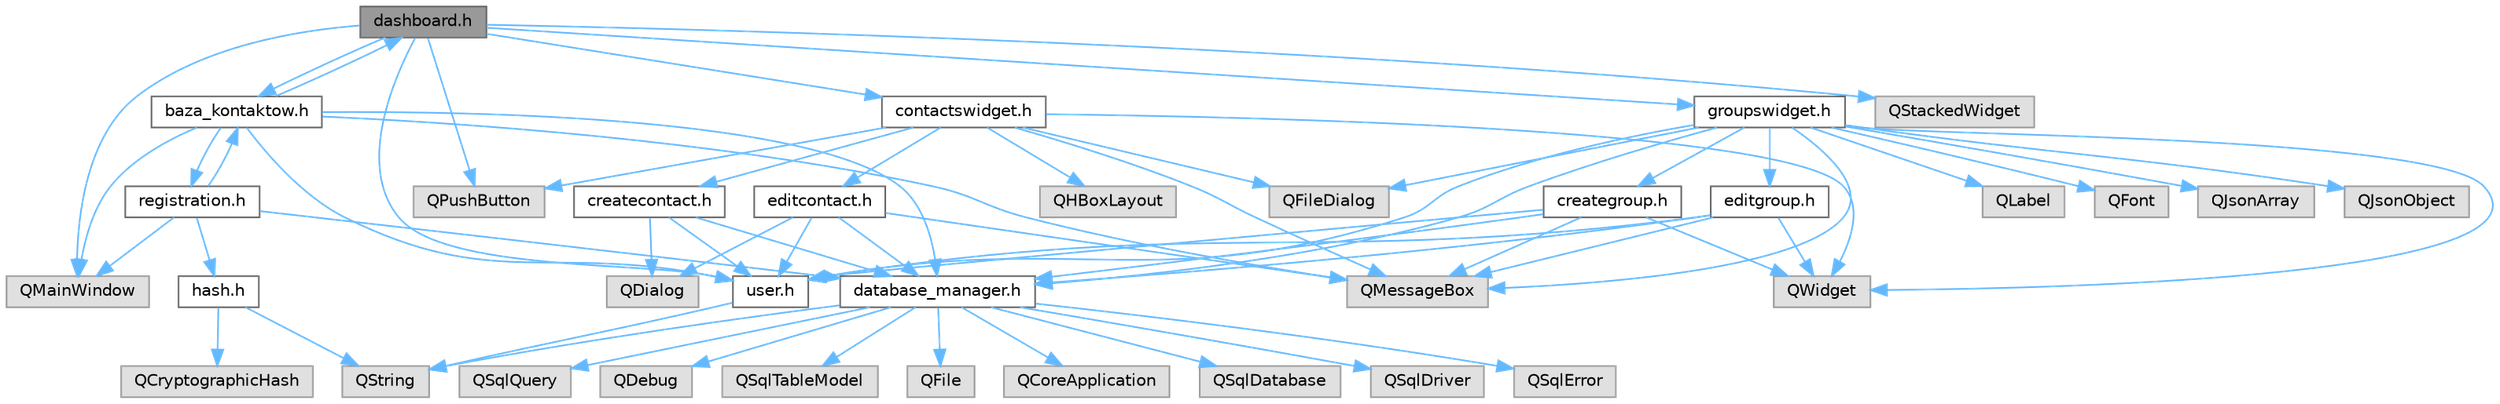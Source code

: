 digraph "dashboard.h"
{
 // LATEX_PDF_SIZE
  bgcolor="transparent";
  edge [fontname=Helvetica,fontsize=10,labelfontname=Helvetica,labelfontsize=10];
  node [fontname=Helvetica,fontsize=10,shape=box,height=0.2,width=0.4];
  Node1 [id="Node000001",label="dashboard.h",height=0.2,width=0.4,color="gray40", fillcolor="grey60", style="filled", fontcolor="black",tooltip=" "];
  Node1 -> Node2 [id="edge1_Node000001_Node000002",color="steelblue1",style="solid",tooltip=" "];
  Node2 [id="Node000002",label="QMainWindow",height=0.2,width=0.4,color="grey60", fillcolor="#E0E0E0", style="filled",tooltip=" "];
  Node1 -> Node3 [id="edge2_Node000001_Node000003",color="steelblue1",style="solid",tooltip=" "];
  Node3 [id="Node000003",label="QStackedWidget",height=0.2,width=0.4,color="grey60", fillcolor="#E0E0E0", style="filled",tooltip=" "];
  Node1 -> Node4 [id="edge3_Node000001_Node000004",color="steelblue1",style="solid",tooltip=" "];
  Node4 [id="Node000004",label="QPushButton",height=0.2,width=0.4,color="grey60", fillcolor="#E0E0E0", style="filled",tooltip=" "];
  Node1 -> Node5 [id="edge4_Node000001_Node000005",color="steelblue1",style="solid",tooltip=" "];
  Node5 [id="Node000005",label="contactswidget.h",height=0.2,width=0.4,color="grey40", fillcolor="white", style="filled",URL="$contactswidget_8h.html",tooltip=" "];
  Node5 -> Node6 [id="edge5_Node000005_Node000006",color="steelblue1",style="solid",tooltip=" "];
  Node6 [id="Node000006",label="QWidget",height=0.2,width=0.4,color="grey60", fillcolor="#E0E0E0", style="filled",tooltip=" "];
  Node5 -> Node7 [id="edge6_Node000005_Node000007",color="steelblue1",style="solid",tooltip=" "];
  Node7 [id="Node000007",label="QMessageBox",height=0.2,width=0.4,color="grey60", fillcolor="#E0E0E0", style="filled",tooltip=" "];
  Node5 -> Node4 [id="edge7_Node000005_Node000004",color="steelblue1",style="solid",tooltip=" "];
  Node5 -> Node8 [id="edge8_Node000005_Node000008",color="steelblue1",style="solid",tooltip=" "];
  Node8 [id="Node000008",label="QHBoxLayout",height=0.2,width=0.4,color="grey60", fillcolor="#E0E0E0", style="filled",tooltip=" "];
  Node5 -> Node9 [id="edge9_Node000005_Node000009",color="steelblue1",style="solid",tooltip=" "];
  Node9 [id="Node000009",label="QFileDialog",height=0.2,width=0.4,color="grey60", fillcolor="#E0E0E0", style="filled",tooltip=" "];
  Node5 -> Node10 [id="edge10_Node000005_Node000010",color="steelblue1",style="solid",tooltip=" "];
  Node10 [id="Node000010",label="createcontact.h",height=0.2,width=0.4,color="grey40", fillcolor="white", style="filled",URL="$createcontact_8h.html",tooltip=" "];
  Node10 -> Node11 [id="edge11_Node000010_Node000011",color="steelblue1",style="solid",tooltip=" "];
  Node11 [id="Node000011",label="QDialog",height=0.2,width=0.4,color="grey60", fillcolor="#E0E0E0", style="filled",tooltip=" "];
  Node10 -> Node12 [id="edge12_Node000010_Node000012",color="steelblue1",style="solid",tooltip=" "];
  Node12 [id="Node000012",label="database_manager.h",height=0.2,width=0.4,color="grey40", fillcolor="white", style="filled",URL="$database__manager_8h.html",tooltip=" "];
  Node12 -> Node13 [id="edge13_Node000012_Node000013",color="steelblue1",style="solid",tooltip=" "];
  Node13 [id="Node000013",label="QString",height=0.2,width=0.4,color="grey60", fillcolor="#E0E0E0", style="filled",tooltip=" "];
  Node12 -> Node14 [id="edge14_Node000012_Node000014",color="steelblue1",style="solid",tooltip=" "];
  Node14 [id="Node000014",label="QCoreApplication",height=0.2,width=0.4,color="grey60", fillcolor="#E0E0E0", style="filled",tooltip=" "];
  Node12 -> Node15 [id="edge15_Node000012_Node000015",color="steelblue1",style="solid",tooltip=" "];
  Node15 [id="Node000015",label="QSqlDatabase",height=0.2,width=0.4,color="grey60", fillcolor="#E0E0E0", style="filled",tooltip=" "];
  Node12 -> Node16 [id="edge16_Node000012_Node000016",color="steelblue1",style="solid",tooltip=" "];
  Node16 [id="Node000016",label="QSqlDriver",height=0.2,width=0.4,color="grey60", fillcolor="#E0E0E0", style="filled",tooltip=" "];
  Node12 -> Node17 [id="edge17_Node000012_Node000017",color="steelblue1",style="solid",tooltip=" "];
  Node17 [id="Node000017",label="QSqlError",height=0.2,width=0.4,color="grey60", fillcolor="#E0E0E0", style="filled",tooltip=" "];
  Node12 -> Node18 [id="edge18_Node000012_Node000018",color="steelblue1",style="solid",tooltip=" "];
  Node18 [id="Node000018",label="QSqlQuery",height=0.2,width=0.4,color="grey60", fillcolor="#E0E0E0", style="filled",tooltip=" "];
  Node12 -> Node19 [id="edge19_Node000012_Node000019",color="steelblue1",style="solid",tooltip=" "];
  Node19 [id="Node000019",label="QDebug",height=0.2,width=0.4,color="grey60", fillcolor="#E0E0E0", style="filled",tooltip=" "];
  Node12 -> Node20 [id="edge20_Node000012_Node000020",color="steelblue1",style="solid",tooltip=" "];
  Node20 [id="Node000020",label="QSqlTableModel",height=0.2,width=0.4,color="grey60", fillcolor="#E0E0E0", style="filled",tooltip=" "];
  Node12 -> Node21 [id="edge21_Node000012_Node000021",color="steelblue1",style="solid",tooltip=" "];
  Node21 [id="Node000021",label="QFile",height=0.2,width=0.4,color="grey60", fillcolor="#E0E0E0", style="filled",tooltip=" "];
  Node10 -> Node22 [id="edge22_Node000010_Node000022",color="steelblue1",style="solid",tooltip=" "];
  Node22 [id="Node000022",label="user.h",height=0.2,width=0.4,color="grey40", fillcolor="white", style="filled",URL="$user_8h.html",tooltip=" "];
  Node22 -> Node13 [id="edge23_Node000022_Node000013",color="steelblue1",style="solid",tooltip=" "];
  Node5 -> Node23 [id="edge24_Node000005_Node000023",color="steelblue1",style="solid",tooltip=" "];
  Node23 [id="Node000023",label="editcontact.h",height=0.2,width=0.4,color="grey40", fillcolor="white", style="filled",URL="$editcontact_8h.html",tooltip=" "];
  Node23 -> Node11 [id="edge25_Node000023_Node000011",color="steelblue1",style="solid",tooltip=" "];
  Node23 -> Node7 [id="edge26_Node000023_Node000007",color="steelblue1",style="solid",tooltip=" "];
  Node23 -> Node22 [id="edge27_Node000023_Node000022",color="steelblue1",style="solid",tooltip=" "];
  Node23 -> Node12 [id="edge28_Node000023_Node000012",color="steelblue1",style="solid",tooltip=" "];
  Node1 -> Node24 [id="edge29_Node000001_Node000024",color="steelblue1",style="solid",tooltip=" "];
  Node24 [id="Node000024",label="groupswidget.h",height=0.2,width=0.4,color="grey40", fillcolor="white", style="filled",URL="$groupswidget_8h.html",tooltip=" "];
  Node24 -> Node6 [id="edge30_Node000024_Node000006",color="steelblue1",style="solid",tooltip=" "];
  Node24 -> Node25 [id="edge31_Node000024_Node000025",color="steelblue1",style="solid",tooltip=" "];
  Node25 [id="Node000025",label="QLabel",height=0.2,width=0.4,color="grey60", fillcolor="#E0E0E0", style="filled",tooltip=" "];
  Node24 -> Node26 [id="edge32_Node000024_Node000026",color="steelblue1",style="solid",tooltip=" "];
  Node26 [id="Node000026",label="QFont",height=0.2,width=0.4,color="grey60", fillcolor="#E0E0E0", style="filled",tooltip=" "];
  Node24 -> Node7 [id="edge33_Node000024_Node000007",color="steelblue1",style="solid",tooltip=" "];
  Node24 -> Node9 [id="edge34_Node000024_Node000009",color="steelblue1",style="solid",tooltip=" "];
  Node24 -> Node27 [id="edge35_Node000024_Node000027",color="steelblue1",style="solid",tooltip=" "];
  Node27 [id="Node000027",label="QJsonArray",height=0.2,width=0.4,color="grey60", fillcolor="#E0E0E0", style="filled",tooltip=" "];
  Node24 -> Node28 [id="edge36_Node000024_Node000028",color="steelblue1",style="solid",tooltip=" "];
  Node28 [id="Node000028",label="QJsonObject",height=0.2,width=0.4,color="grey60", fillcolor="#E0E0E0", style="filled",tooltip=" "];
  Node24 -> Node29 [id="edge37_Node000024_Node000029",color="steelblue1",style="solid",tooltip=" "];
  Node29 [id="Node000029",label="creategroup.h",height=0.2,width=0.4,color="grey40", fillcolor="white", style="filled",URL="$creategroup_8h.html",tooltip=" "];
  Node29 -> Node6 [id="edge38_Node000029_Node000006",color="steelblue1",style="solid",tooltip=" "];
  Node29 -> Node7 [id="edge39_Node000029_Node000007",color="steelblue1",style="solid",tooltip=" "];
  Node29 -> Node12 [id="edge40_Node000029_Node000012",color="steelblue1",style="solid",tooltip=" "];
  Node29 -> Node22 [id="edge41_Node000029_Node000022",color="steelblue1",style="solid",tooltip=" "];
  Node24 -> Node30 [id="edge42_Node000024_Node000030",color="steelblue1",style="solid",tooltip=" "];
  Node30 [id="Node000030",label="editgroup.h",height=0.2,width=0.4,color="grey40", fillcolor="white", style="filled",URL="$editgroup_8h.html",tooltip=" "];
  Node30 -> Node6 [id="edge43_Node000030_Node000006",color="steelblue1",style="solid",tooltip=" "];
  Node30 -> Node7 [id="edge44_Node000030_Node000007",color="steelblue1",style="solid",tooltip=" "];
  Node30 -> Node12 [id="edge45_Node000030_Node000012",color="steelblue1",style="solid",tooltip=" "];
  Node30 -> Node22 [id="edge46_Node000030_Node000022",color="steelblue1",style="solid",tooltip=" "];
  Node24 -> Node12 [id="edge47_Node000024_Node000012",color="steelblue1",style="solid",tooltip=" "];
  Node24 -> Node22 [id="edge48_Node000024_Node000022",color="steelblue1",style="solid",tooltip=" "];
  Node1 -> Node31 [id="edge49_Node000001_Node000031",color="steelblue1",style="solid",tooltip=" "];
  Node31 [id="Node000031",label="baza_kontaktow.h",height=0.2,width=0.4,color="grey40", fillcolor="white", style="filled",URL="$baza__kontaktow_8h.html",tooltip="Definicja klasy Baza_Kontaktow, głównego okna aplikacji, które pojawia się po uruchomieniu programu."];
  Node31 -> Node2 [id="edge50_Node000031_Node000002",color="steelblue1",style="solid",tooltip=" "];
  Node31 -> Node7 [id="edge51_Node000031_Node000007",color="steelblue1",style="solid",tooltip=" "];
  Node31 -> Node32 [id="edge52_Node000031_Node000032",color="steelblue1",style="solid",tooltip=" "];
  Node32 [id="Node000032",label="registration.h",height=0.2,width=0.4,color="grey40", fillcolor="white", style="filled",URL="$registration_8h.html",tooltip=" "];
  Node32 -> Node2 [id="edge53_Node000032_Node000002",color="steelblue1",style="solid",tooltip=" "];
  Node32 -> Node31 [id="edge54_Node000032_Node000031",color="steelblue1",style="solid",tooltip=" "];
  Node32 -> Node12 [id="edge55_Node000032_Node000012",color="steelblue1",style="solid",tooltip=" "];
  Node32 -> Node33 [id="edge56_Node000032_Node000033",color="steelblue1",style="solid",tooltip=" "];
  Node33 [id="Node000033",label="hash.h",height=0.2,width=0.4,color="grey40", fillcolor="white", style="filled",URL="$hash_8h.html",tooltip=" "];
  Node33 -> Node13 [id="edge57_Node000033_Node000013",color="steelblue1",style="solid",tooltip=" "];
  Node33 -> Node34 [id="edge58_Node000033_Node000034",color="steelblue1",style="solid",tooltip=" "];
  Node34 [id="Node000034",label="QCryptographicHash",height=0.2,width=0.4,color="grey60", fillcolor="#E0E0E0", style="filled",tooltip=" "];
  Node31 -> Node1 [id="edge59_Node000031_Node000001",color="steelblue1",style="solid",tooltip=" "];
  Node31 -> Node22 [id="edge60_Node000031_Node000022",color="steelblue1",style="solid",tooltip=" "];
  Node31 -> Node12 [id="edge61_Node000031_Node000012",color="steelblue1",style="solid",tooltip=" "];
  Node1 -> Node22 [id="edge62_Node000001_Node000022",color="steelblue1",style="solid",tooltip=" "];
}
